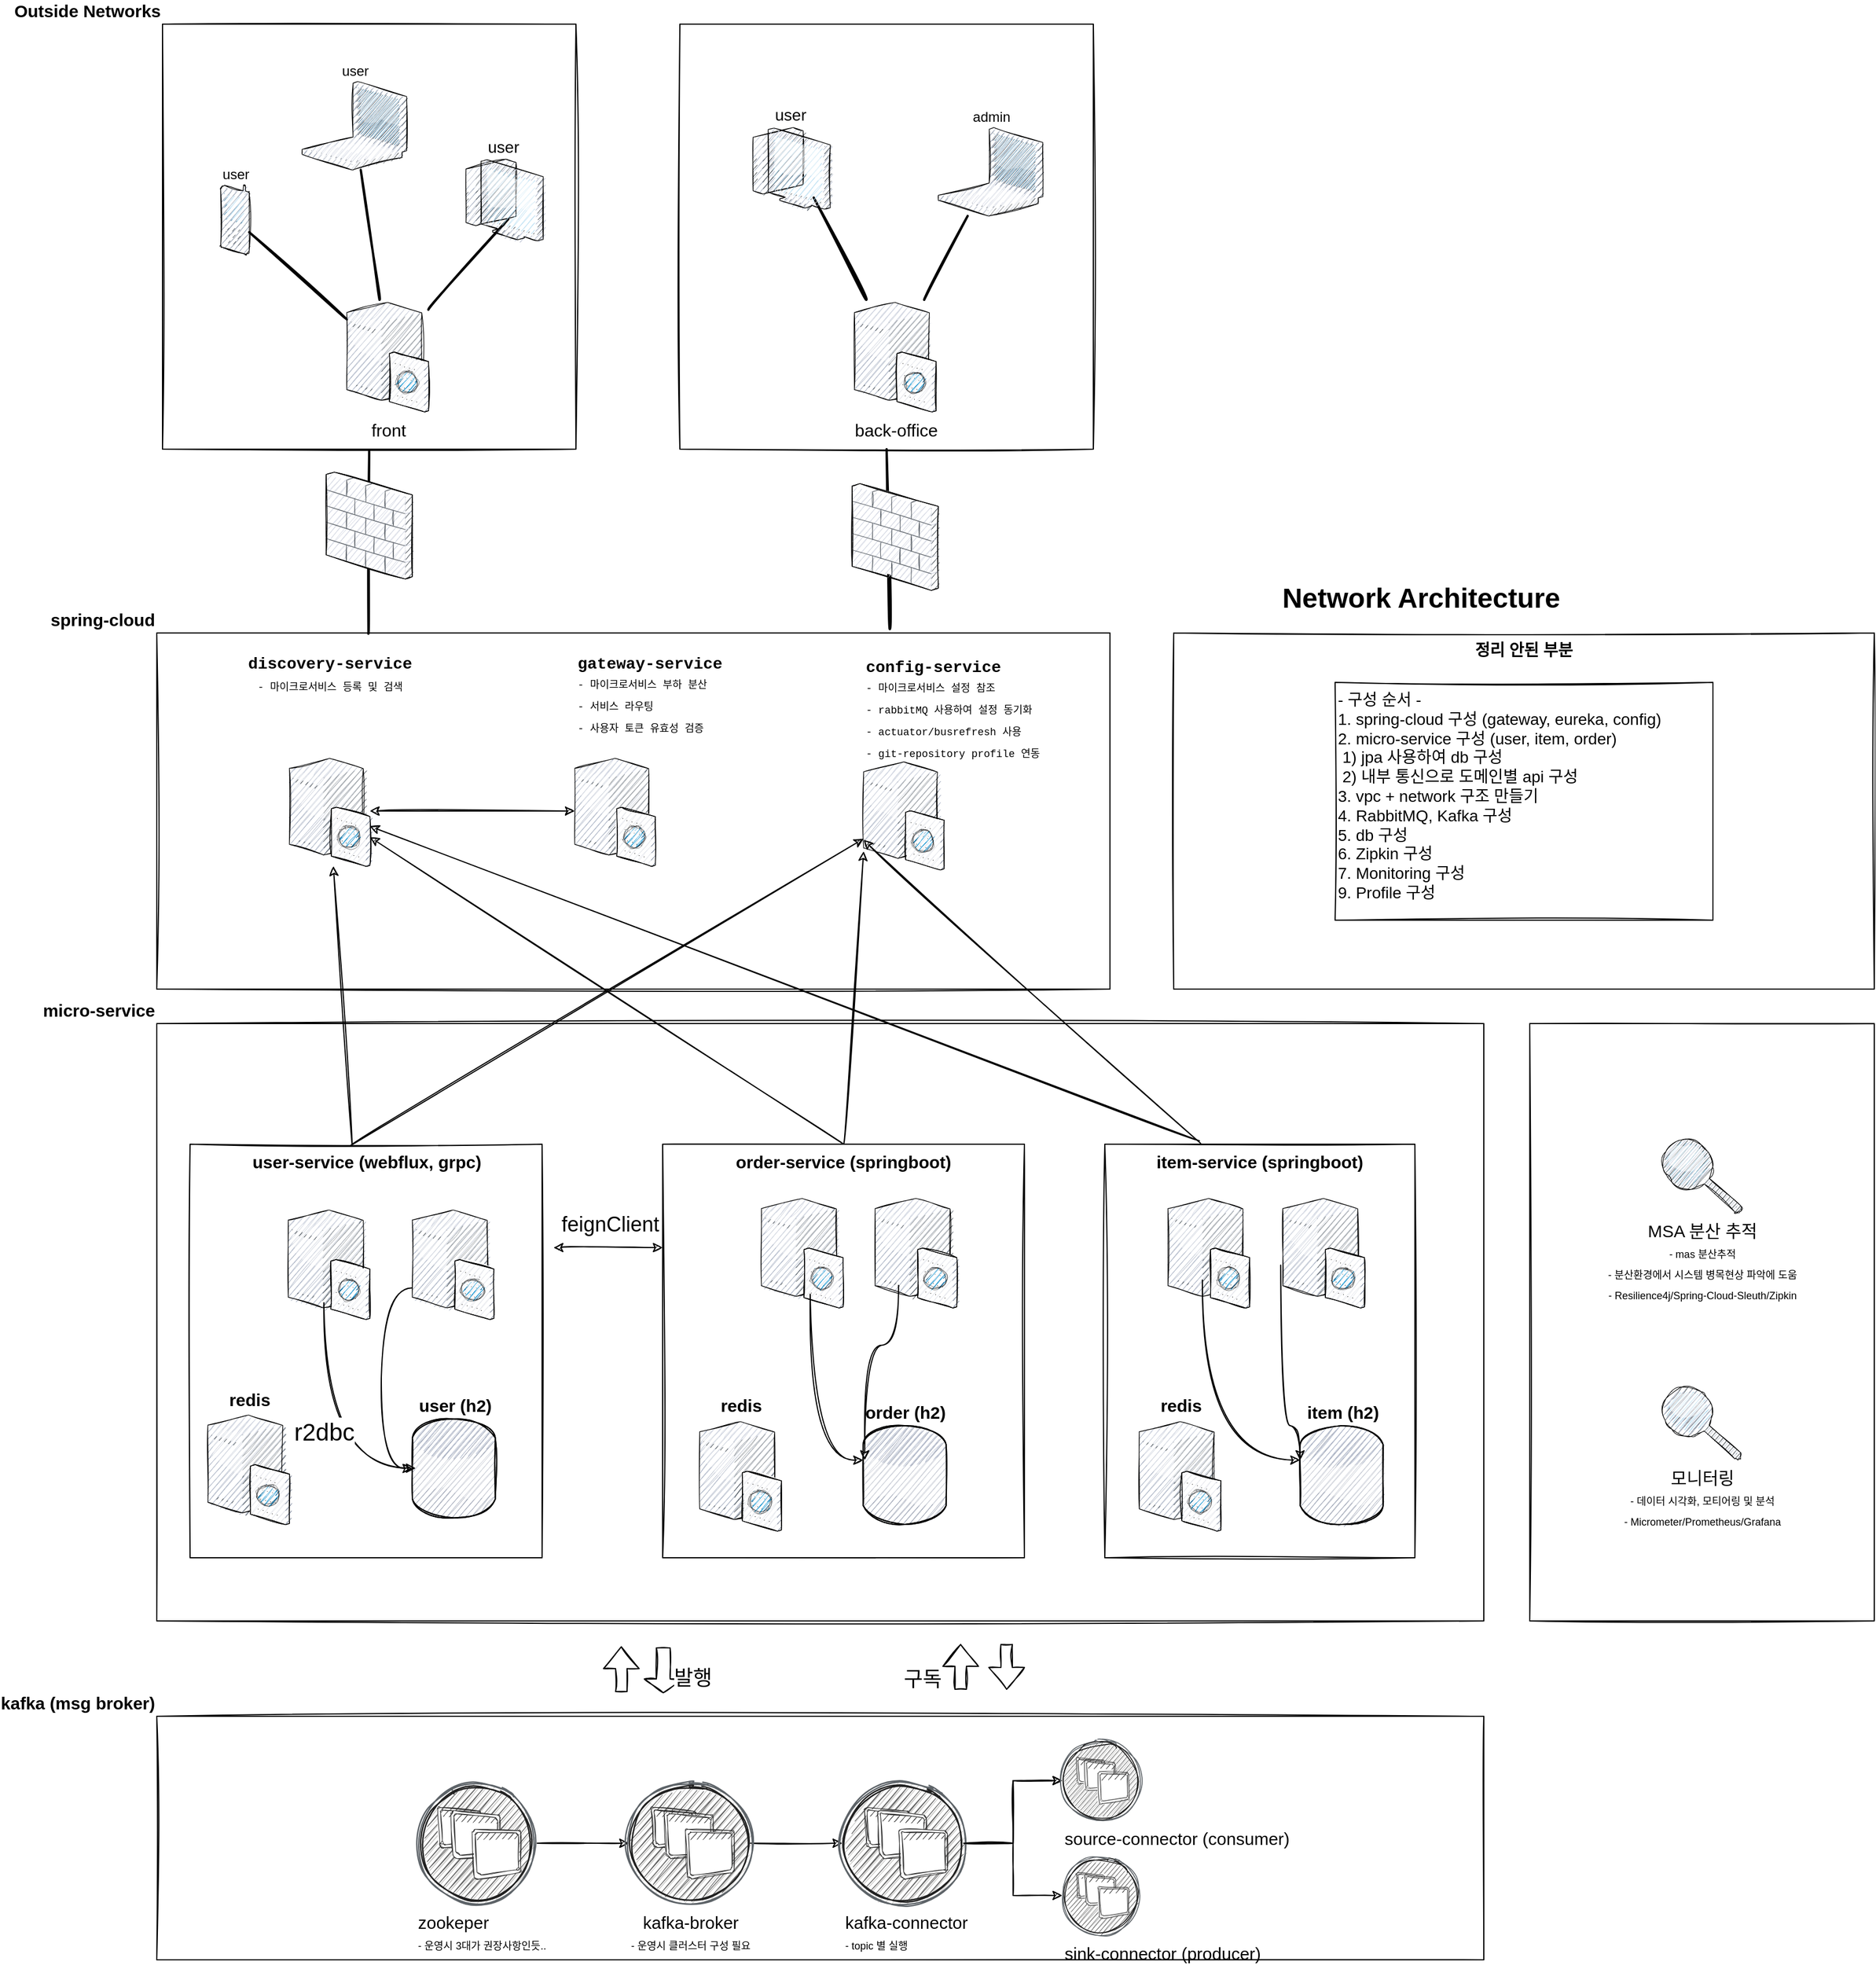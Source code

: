 <mxfile version="16.0.3" type="github">
  <diagram name="Page-1" id="e3a06f82-3646-2815-327d-82caf3d4e204">
    <mxGraphModel dx="2528" dy="2642" grid="1" gridSize="10" guides="1" tooltips="1" connect="1" arrows="1" fold="1" page="1" pageScale="1.5" pageWidth="1169" pageHeight="826" math="0" shadow="0">
      <root>
        <mxCell id="0" style=";html=1;" />
        <mxCell id="1" style=";html=1;" parent="0" />
        <mxCell id="sHXKAPFRfoizOENOdaJy-1" value="micro-service" style="whiteSpace=wrap;html=1;fontSize=15;verticalAlign=bottom;fontStyle=1;labelPosition=left;verticalLabelPosition=top;align=right;sketch=1;rounded=0;" parent="1" vertex="1">
          <mxGeometry x="704.5" y="350" width="1155.5" height="520" as="geometry" />
        </mxCell>
        <mxCell id="gK7_ligtNOV1ksg5tmPk-7" value="&lt;b style=&quot;font-size: 15px&quot;&gt;user-service (webflux, grpc)&lt;/b&gt;" style="whiteSpace=wrap;html=1;fontSize=14;verticalAlign=top;sketch=1;rounded=0;" parent="1" vertex="1">
          <mxGeometry x="733.5" y="455" width="306.5" height="360" as="geometry" />
        </mxCell>
        <mxCell id="gK7_ligtNOV1ksg5tmPk-9" value="&lt;b style=&quot;font-size: 15px&quot;&gt;order-service (springboot)&lt;/b&gt;" style="whiteSpace=wrap;html=1;fontSize=14;verticalAlign=top;sketch=1;rounded=0;" parent="1" vertex="1">
          <mxGeometry x="1145" y="455" width="315" height="360" as="geometry" />
        </mxCell>
        <mxCell id="gK7_ligtNOV1ksg5tmPk-11" value="&lt;b style=&quot;font-size: 15px&quot;&gt;item-service (springboot)&lt;/b&gt;&lt;b style=&quot;font-size: 15px&quot;&gt;&lt;br&gt;&lt;/b&gt;" style="whiteSpace=wrap;html=1;fontSize=14;verticalAlign=top;sketch=1;rounded=0;" parent="1" vertex="1">
          <mxGeometry x="1530" y="455" width="270" height="360" as="geometry" />
        </mxCell>
        <mxCell id="gK7_ligtNOV1ksg5tmPk-1" value="&lt;font style=&quot;font-size: 15px;&quot;&gt;spring-cloud&lt;/font&gt;" style="whiteSpace=wrap;html=1;fontSize=15;verticalAlign=bottom;fontStyle=1;labelPosition=left;verticalLabelPosition=top;align=right;sketch=1;rounded=0;" parent="1" vertex="1">
          <mxGeometry x="704.5" y="10" width="830" height="310" as="geometry" />
        </mxCell>
        <mxCell id="6a7d8f32e03d9370-52" style="edgeStyle=none;html=1;startSize=10;endSize=10;jettySize=auto;orthogonalLoop=1;fontSize=14;endArrow=none;endFill=0;strokeWidth=2;sketch=1;curved=1;entryX=0.5;entryY=1;entryDx=0;entryDy=0;exitX=0.222;exitY=0.002;exitDx=0;exitDy=0;exitPerimeter=0;rounded=0;" parent="1" source="gK7_ligtNOV1ksg5tmPk-1" target="ctaD90ZbitiZ5sScprYx-19" edge="1">
          <mxGeometry relative="1" as="geometry">
            <mxPoint x="1090" y="10" as="sourcePoint" />
            <mxPoint x="492" y="257.118" as="targetPoint" />
          </mxGeometry>
        </mxCell>
        <mxCell id="6a7d8f32e03d9370-62" value="Network Architecture" style="text;strokeColor=none;fillColor=none;html=1;fontSize=24;fontStyle=1;verticalAlign=middle;align=center;sketch=1;rounded=0;" parent="1" vertex="1">
          <mxGeometry x="1642.25" y="-40" width="325.5" height="40" as="geometry" />
        </mxCell>
        <mxCell id="sHXKAPFRfoizOENOdaJy-9" value="" style="verticalLabelPosition=top;aspect=fixed;html=1;verticalAlign=bottom;strokeColor=none;shape=mxgraph.citrix.cache_server;fontSize=15;labelPosition=center;align=center;sketch=1;rounded=0;" parent="1" vertex="1">
          <mxGeometry x="819" y="510" width="71" height="97.5" as="geometry" />
        </mxCell>
        <mxCell id="sHXKAPFRfoizOENOdaJy-12" value="&lt;b&gt;정리 안된 부분&lt;/b&gt;" style="whiteSpace=wrap;html=1;fontSize=14;verticalAlign=top;sketch=1;rounded=0;" parent="1" vertex="1">
          <mxGeometry x="1590" y="10" width="610" height="310" as="geometry" />
        </mxCell>
        <mxCell id="sHXKAPFRfoizOENOdaJy-11" value="&lt;b&gt;user (h2)&lt;/b&gt;" style="verticalLabelPosition=top;aspect=fixed;html=1;verticalAlign=bottom;strokeColor=none;align=center;outlineConnect=0;shape=mxgraph.citrix.database;labelPosition=center;fontSize=15;sketch=1;rounded=0;" parent="1" vertex="1">
          <mxGeometry x="927.0" y="694.25" width="73.1" height="86" as="geometry" />
        </mxCell>
        <mxCell id="sHXKAPFRfoizOENOdaJy-16" value="" style="verticalLabelPosition=bottom;aspect=fixed;html=1;verticalAlign=top;strokeColor=none;align=center;outlineConnect=0;shape=mxgraph.citrix.firewall;sketch=1;rounded=0;" parent="1" vertex="1">
          <mxGeometry x="852" y="-130" width="75" height="93" as="geometry" />
        </mxCell>
        <mxCell id="sHXKAPFRfoizOENOdaJy-21" value="r2dbc" style="edgeStyle=elbowEdgeStyle;elbow=vertical;endArrow=classic;html=1;fontSize=21;sketch=1;curved=1;exitX=0.437;exitY=0.851;exitDx=0;exitDy=0;exitPerimeter=0;rounded=0;" parent="1" source="sHXKAPFRfoizOENOdaJy-9" edge="1">
          <mxGeometry width="50" height="50" relative="1" as="geometry">
            <mxPoint x="813.5" y="580" as="sourcePoint" />
            <mxPoint x="930" y="737" as="targetPoint" />
            <Array as="points">
              <mxPoint x="910" y="737" />
              <mxPoint x="841" y="680" />
              <mxPoint x="803.5" y="743" />
            </Array>
          </mxGeometry>
        </mxCell>
        <mxCell id="t2RJurVs9qFkmTVlhtLP-10" value="&lt;span style=&quot;font-size: 15px;&quot;&gt;kafka (msg broker)&lt;/span&gt;" style="whiteSpace=wrap;html=1;fontSize=15;verticalAlign=bottom;sketch=1;rounded=0;labelPosition=left;verticalLabelPosition=top;align=right;fontStyle=1;" parent="1" vertex="1">
          <mxGeometry x="704.5" y="953" width="1155.5" height="212" as="geometry" />
        </mxCell>
        <mxCell id="t2RJurVs9qFkmTVlhtLP-12" value="&lt;b&gt;item (h2)&lt;/b&gt;" style="verticalLabelPosition=top;aspect=fixed;html=1;verticalAlign=bottom;strokeColor=none;align=center;outlineConnect=0;shape=mxgraph.citrix.database;labelPosition=center;fontSize=15;sketch=1;rounded=0;" parent="1" vertex="1">
          <mxGeometry x="1700" y="700" width="73.1" height="86" as="geometry" />
        </mxCell>
        <mxCell id="t2RJurVs9qFkmTVlhtLP-13" value="&lt;b&gt;order (h2)&lt;/b&gt;" style="verticalLabelPosition=top;aspect=fixed;html=1;verticalAlign=bottom;strokeColor=none;align=center;outlineConnect=0;shape=mxgraph.citrix.database;labelPosition=center;fontSize=15;sketch=1;rounded=0;" parent="1" vertex="1">
          <mxGeometry x="1319.5" y="700" width="73.1" height="86" as="geometry" />
        </mxCell>
        <mxCell id="t2RJurVs9qFkmTVlhtLP-19" value="" style="verticalLabelPosition=top;aspect=fixed;html=1;verticalAlign=bottom;strokeColor=none;shape=mxgraph.citrix.cache_server;fontSize=15;labelPosition=center;align=center;sketch=1;rounded=0;" parent="1" vertex="1">
          <mxGeometry x="1585" y="500" width="71" height="97.5" as="geometry" />
        </mxCell>
        <mxCell id="t2RJurVs9qFkmTVlhtLP-21" value="" style="verticalLabelPosition=top;aspect=fixed;html=1;verticalAlign=bottom;strokeColor=none;shape=mxgraph.citrix.cache_server;fontSize=15;labelPosition=center;align=center;sketch=1;rounded=0;" parent="1" vertex="1">
          <mxGeometry x="1231" y="500.0" width="71" height="97.5" as="geometry" />
        </mxCell>
        <mxCell id="mKvjWOhgH37GjCSqKpSE-6" value="" style="edgeStyle=orthogonalEdgeStyle;curved=0;rounded=0;sketch=1;orthogonalLoop=1;jettySize=auto;html=1;" parent="1" source="t2RJurVs9qFkmTVlhtLP-27" target="mKvjWOhgH37GjCSqKpSE-5" edge="1">
          <mxGeometry relative="1" as="geometry" />
        </mxCell>
        <mxCell id="t2RJurVs9qFkmTVlhtLP-27" value="zookeper&lt;br&gt;&lt;font style=&quot;font-size: 9px&quot;&gt;- 운영시 3대가 권장사항인듯..&lt;/font&gt;" style="verticalLabelPosition=bottom;aspect=fixed;html=1;verticalAlign=top;strokeColor=none;align=left;outlineConnect=0;shape=mxgraph.citrix.role_applications;fontSize=15;sketch=1;rounded=0;" parent="1" vertex="1">
          <mxGeometry x="930.0" y="1009.63" width="105.75" height="107.75" as="geometry" />
        </mxCell>
        <mxCell id="t2RJurVs9qFkmTVlhtLP-28" value="" style="endArrow=classic;startArrow=classic;html=1;fontSize=15;sketch=1;curved=1;rounded=0;" parent="1" source="gK7_ligtNOV1ksg5tmPk-6" target="uHvqQDqFZ2dxm4IaX2Xo-6" edge="1">
          <mxGeometry width="50" height="50" relative="1" as="geometry">
            <mxPoint x="2230" y="87.41" as="sourcePoint" />
            <mxPoint x="1064" y="150.266" as="targetPoint" />
          </mxGeometry>
        </mxCell>
        <mxCell id="t2RJurVs9qFkmTVlhtLP-37" value="" style="edgeStyle=elbowEdgeStyle;elbow=vertical;endArrow=classic;html=1;exitX=0.598;exitY=0.878;exitDx=0;exitDy=0;exitPerimeter=0;sketch=1;curved=1;rounded=0;" parent="1" source="t2RJurVs9qFkmTVlhtLP-21" target="t2RJurVs9qFkmTVlhtLP-13" edge="1">
          <mxGeometry width="50" height="50" relative="1" as="geometry">
            <mxPoint x="2027.761" y="-107.62" as="sourcePoint" />
            <mxPoint x="2997.95" y="-108.333" as="targetPoint" />
            <Array as="points">
              <mxPoint x="1290.5" y="730" />
              <mxPoint x="1344.5" y="630" />
              <mxPoint x="1374.5" y="590" />
              <mxPoint x="1394.5" y="690" />
              <mxPoint x="2674.5" y="76" />
            </Array>
          </mxGeometry>
        </mxCell>
        <mxCell id="ctaD90ZbitiZ5sScprYx-11" value="" style="whiteSpace=wrap;html=1;fontSize=14;verticalAlign=bottom;sketch=1;rounded=0;labelPosition=left;verticalLabelPosition=top;align=right;" parent="1" vertex="1">
          <mxGeometry x="1160" y="-520" width="360" height="370" as="geometry" />
        </mxCell>
        <mxCell id="ctaD90ZbitiZ5sScprYx-12" style="edgeStyle=none;html=1;startSize=10;endSize=10;jettySize=auto;orthogonalLoop=1;fontSize=14;endArrow=none;endFill=0;strokeWidth=2;sketch=1;curved=1;rounded=0;" parent="1" source="ctaD90ZbitiZ5sScprYx-18" target="ctaD90ZbitiZ5sScprYx-31" edge="1">
          <mxGeometry relative="1" as="geometry">
            <mxPoint x="1401.961" y="-286.0" as="sourcePoint" />
            <mxPoint x="1289.0" y="-372.011" as="targetPoint" />
          </mxGeometry>
        </mxCell>
        <mxCell id="ctaD90ZbitiZ5sScprYx-14" style="edgeStyle=none;html=1;startSize=10;endSize=10;jettySize=auto;orthogonalLoop=1;fontSize=14;endArrow=none;endFill=0;strokeWidth=2;entryX=0.796;entryY=0.859;entryDx=0;entryDy=0;entryPerimeter=0;sketch=1;curved=1;rounded=0;" parent="1" source="ctaD90ZbitiZ5sScprYx-18" target="gK7_ligtNOV1ksg5tmPk-4" edge="1">
          <mxGeometry relative="1" as="geometry">
            <mxPoint x="1390" y="-256.68" as="sourcePoint" />
            <mxPoint x="1275" y="-427.067" as="targetPoint" />
          </mxGeometry>
        </mxCell>
        <mxCell id="ctaD90ZbitiZ5sScprYx-18" value="back-office" style="verticalLabelPosition=bottom;aspect=fixed;html=1;verticalAlign=top;strokeColor=none;align=center;outlineConnect=0;shape=mxgraph.citrix.cache_server;labelPosition=center;fontSize=15;sketch=1;rounded=0;" parent="1" vertex="1">
          <mxGeometry x="1312" y="-280.0" width="71" height="97.5" as="geometry" />
        </mxCell>
        <mxCell id="ctaD90ZbitiZ5sScprYx-19" value="Outside Networks" style="whiteSpace=wrap;html=1;fontSize=15;verticalAlign=bottom;sketch=1;rounded=0;labelPosition=left;verticalLabelPosition=top;align=right;fontStyle=1;" parent="1" vertex="1">
          <mxGeometry x="709.5" y="-520" width="360" height="370" as="geometry" />
        </mxCell>
        <mxCell id="ctaD90ZbitiZ5sScprYx-20" style="edgeStyle=none;html=1;startSize=10;endSize=10;jettySize=auto;orthogonalLoop=1;fontSize=14;endArrow=none;endFill=0;strokeWidth=2;sketch=1;curved=1;rounded=0;" parent="1" source="ctaD90ZbitiZ5sScprYx-26" target="ctaD90ZbitiZ5sScprYx-29" edge="1">
          <mxGeometry relative="1" as="geometry">
            <mxPoint x="945.5" y="-309.0" as="sourcePoint" />
            <mxPoint x="824.5" y="-384.36" as="targetPoint" />
          </mxGeometry>
        </mxCell>
        <mxCell id="ctaD90ZbitiZ5sScprYx-21" style="edgeStyle=none;html=1;startSize=10;endSize=10;jettySize=auto;orthogonalLoop=1;fontSize=14;endArrow=none;endFill=0;strokeWidth=2;entryX=0.571;entryY=0.736;entryDx=0;entryDy=0;entryPerimeter=0;sketch=1;curved=1;rounded=0;" parent="1" source="ctaD90ZbitiZ5sScprYx-26" target="ctaD90ZbitiZ5sScprYx-24" edge="1">
          <mxGeometry relative="1" as="geometry">
            <mxPoint x="965.287" y="-315.5" as="sourcePoint" />
          </mxGeometry>
        </mxCell>
        <mxCell id="ctaD90ZbitiZ5sScprYx-22" style="edgeStyle=none;html=1;startSize=10;endSize=10;jettySize=auto;orthogonalLoop=1;fontSize=14;endArrow=none;endFill=0;strokeWidth=2;sketch=1;curved=1;rounded=0;" parent="1" source="ctaD90ZbitiZ5sScprYx-26" target="ctaD90ZbitiZ5sScprYx-28" edge="1">
          <mxGeometry relative="1" as="geometry">
            <mxPoint x="925.5" y="-286.18" as="sourcePoint" />
            <mxPoint x="824.5" y="-267.364" as="targetPoint" />
          </mxGeometry>
        </mxCell>
        <mxCell id="ctaD90ZbitiZ5sScprYx-24" value="user" style="verticalLabelPosition=top;aspect=fixed;html=1;verticalAlign=bottom;strokeColor=none;shape=mxgraph.citrix.thin_client;fontSize=14;labelPosition=center;align=center;sketch=1;rounded=0;" parent="1" vertex="1">
          <mxGeometry x="970" y="-402.41" width="71" height="71" as="geometry" />
        </mxCell>
        <mxCell id="ctaD90ZbitiZ5sScprYx-26" value="front" style="verticalLabelPosition=bottom;aspect=fixed;html=1;verticalAlign=top;strokeColor=none;align=center;outlineConnect=0;shape=mxgraph.citrix.cache_server;labelPosition=center;fontSize=15;sketch=1;rounded=0;" parent="1" vertex="1">
          <mxGeometry x="870" y="-280.0" width="71" height="97.5" as="geometry" />
        </mxCell>
        <mxCell id="ctaD90ZbitiZ5sScprYx-28" value="user" style="verticalLabelPosition=top;aspect=fixed;html=1;verticalAlign=bottom;strokeColor=none;align=center;outlineConnect=0;shape=mxgraph.citrix.cell_phone;labelPosition=center;sketch=1;rounded=0;" parent="1" vertex="1">
          <mxGeometry x="760" y="-380" width="25" height="60" as="geometry" />
        </mxCell>
        <mxCell id="ctaD90ZbitiZ5sScprYx-29" value="user" style="verticalLabelPosition=top;aspect=fixed;html=1;verticalAlign=bottom;strokeColor=none;align=center;outlineConnect=0;shape=mxgraph.citrix.laptop_1;labelPosition=center;sketch=1;rounded=0;" parent="1" vertex="1">
          <mxGeometry x="831.1" y="-470.0" width="91" height="77" as="geometry" />
        </mxCell>
        <mxCell id="ctaD90ZbitiZ5sScprYx-30" style="edgeStyle=none;html=1;startSize=10;endSize=10;jettySize=auto;orthogonalLoop=1;fontSize=14;endArrow=none;endFill=0;strokeWidth=2;exitX=0.769;exitY=-0.011;exitDx=0;exitDy=0;exitPerimeter=0;sketch=1;curved=1;entryX=0.5;entryY=1;entryDx=0;entryDy=0;rounded=0;" parent="1" source="gK7_ligtNOV1ksg5tmPk-1" target="ctaD90ZbitiZ5sScprYx-11" edge="1">
          <mxGeometry relative="1" as="geometry">
            <mxPoint x="1081.702" y="-73" as="sourcePoint" />
            <mxPoint x="1221" y="-760.057" as="targetPoint" />
          </mxGeometry>
        </mxCell>
        <mxCell id="ctaD90ZbitiZ5sScprYx-31" value="admin" style="verticalLabelPosition=top;aspect=fixed;html=1;verticalAlign=bottom;strokeColor=none;align=center;outlineConnect=0;shape=mxgraph.citrix.laptop_1;labelPosition=center;sketch=1;rounded=0;" parent="1" vertex="1">
          <mxGeometry x="1385" y="-430.0" width="91" height="77" as="geometry" />
        </mxCell>
        <mxCell id="nXejHex8dQO22QH_vP11-8" value="&lt;div&gt;&lt;span&gt;- 구성 순서 -&lt;/span&gt;&lt;/div&gt;&lt;div&gt;&lt;span&gt;1. spring-cloud 구성 (gateway, eureka, config)&lt;/span&gt;&lt;/div&gt;&lt;div&gt;&lt;span&gt;2. micro-service 구성 (user, item, order)&lt;/span&gt;&lt;/div&gt;&lt;div&gt;&lt;span style=&quot;white-space: pre&quot;&gt; &lt;/span&gt;1) jpa 사용하여 db 구성&lt;br&gt;&lt;/div&gt;&lt;div&gt;&lt;span&gt;&lt;/span&gt;&lt;/div&gt;&lt;span style=&quot;white-space: pre&quot;&gt; &lt;/span&gt;2) 내부 통신으로 도메인별 api 구성&lt;br&gt;&lt;span&gt;3. vpc + network 구조 만들기&lt;/span&gt;&lt;br&gt;&lt;div&gt;&lt;span&gt;4. RabbitMQ, Kafka 구성&amp;nbsp;&lt;/span&gt;&lt;br&gt;&lt;/div&gt;&lt;div&gt;&lt;span&gt;5. db 구성&amp;nbsp;&lt;/span&gt;&lt;/div&gt;&lt;div&gt;&lt;span&gt;6. Zipkin 구성&lt;/span&gt;&lt;/div&gt;&lt;div&gt;&lt;span&gt;7. Monitoring 구성&lt;/span&gt;&lt;/div&gt;&lt;div&gt;9. Profile 구성&lt;/div&gt;" style="whiteSpace=wrap;html=1;fontSize=14;verticalAlign=top;align=left;sketch=1;rounded=0;" parent="1" vertex="1">
          <mxGeometry x="1730.5" y="53" width="329" height="207" as="geometry" />
        </mxCell>
        <mxCell id="gK7_ligtNOV1ksg5tmPk-4" value="user" style="verticalLabelPosition=top;aspect=fixed;html=1;verticalAlign=bottom;strokeColor=none;shape=mxgraph.citrix.thin_client;fontSize=14;labelPosition=center;align=center;sketch=1;rounded=0;" parent="1" vertex="1">
          <mxGeometry x="1220" y="-430" width="71" height="71" as="geometry" />
        </mxCell>
        <mxCell id="gK7_ligtNOV1ksg5tmPk-6" value="&lt;div style=&quot;font-family: &amp;#34;consolas&amp;#34; , &amp;#34;courier new&amp;#34; , monospace ; font-size: 14px ; line-height: 19px&quot;&gt;discovery-service&lt;/div&gt;&lt;div style=&quot;font-family: &amp;#34;consolas&amp;#34; , &amp;#34;courier new&amp;#34; , monospace ; line-height: 19px&quot;&gt;&lt;span style=&quot;font-weight: normal&quot;&gt;&lt;font style=&quot;font-size: 9px&quot;&gt;- 마이크로서비스 등록 및 검색&lt;/font&gt;&lt;/span&gt;&lt;/div&gt;" style="verticalLabelPosition=top;aspect=fixed;html=1;verticalAlign=top;strokeColor=none;align=center;outlineConnect=0;shape=mxgraph.citrix.cache_server;labelPosition=center;fontSize=15;fontStyle=1;sketch=1;rounded=0;" parent="1" vertex="1">
          <mxGeometry x="820" y="116.93" width="70" height="96.13" as="geometry" />
        </mxCell>
        <mxCell id="gK7_ligtNOV1ksg5tmPk-15" value="구독" style="shape=flexArrow;endArrow=classic;html=1;fontSize=18;sketch=1;curved=1;rounded=0;" parent="1" edge="1">
          <mxGeometry x="-0.5" y="34" width="50" height="50" relative="1" as="geometry">
            <mxPoint x="1404.5" y="930" as="sourcePoint" />
            <mxPoint x="1404.5" y="890" as="targetPoint" />
            <mxPoint y="1" as="offset" />
          </mxGeometry>
        </mxCell>
        <mxCell id="gK7_ligtNOV1ksg5tmPk-16" value="" style="shape=flexArrow;endArrow=classic;html=1;fontSize=18;sketch=1;curved=1;rounded=0;" parent="1" edge="1">
          <mxGeometry width="50" height="50" relative="1" as="geometry">
            <mxPoint x="1444.5" y="890" as="sourcePoint" />
            <mxPoint x="1444.5" y="930" as="targetPoint" />
          </mxGeometry>
        </mxCell>
        <mxCell id="gK7_ligtNOV1ksg5tmPk-17" value="" style="shape=flexArrow;endArrow=classic;html=1;fontSize=18;sketch=1;curved=1;rounded=0;" parent="1" edge="1">
          <mxGeometry width="50" height="50" relative="1" as="geometry">
            <mxPoint x="1109" y="932" as="sourcePoint" />
            <mxPoint x="1109" y="892" as="targetPoint" />
          </mxGeometry>
        </mxCell>
        <mxCell id="gK7_ligtNOV1ksg5tmPk-18" value="발행" style="shape=flexArrow;endArrow=classic;html=1;fontSize=18;width=12;endSize=3.66;sketch=1;curved=1;rounded=0;" parent="1" edge="1">
          <mxGeometry x="0.35" y="25" width="50" height="50" relative="1" as="geometry">
            <mxPoint x="1145.5" y="893" as="sourcePoint" />
            <mxPoint x="1145.5" y="933" as="targetPoint" />
            <mxPoint as="offset" />
          </mxGeometry>
        </mxCell>
        <mxCell id="gK7_ligtNOV1ksg5tmPk-21" value="" style="endArrow=classic;html=1;fontSize=18;sketch=1;curved=1;exitX=0.305;exitY=-0.008;exitDx=0;exitDy=0;exitPerimeter=0;rounded=0;" parent="1" source="gK7_ligtNOV1ksg5tmPk-11" target="gK7_ligtNOV1ksg5tmPk-6" edge="1">
          <mxGeometry width="50" height="50" relative="1" as="geometry">
            <mxPoint x="1390" y="760" as="sourcePoint" />
            <mxPoint x="1640" y="820" as="targetPoint" />
          </mxGeometry>
        </mxCell>
        <mxCell id="gK7_ligtNOV1ksg5tmPk-22" value="" style="endArrow=classic;html=1;fontSize=18;sketch=1;curved=1;exitX=0.5;exitY=0;exitDx=0;exitDy=0;rounded=0;" parent="1" source="gK7_ligtNOV1ksg5tmPk-9" target="gK7_ligtNOV1ksg5tmPk-6" edge="1">
          <mxGeometry width="50" height="50" relative="1" as="geometry">
            <mxPoint x="1400" y="770" as="sourcePoint" />
            <mxPoint x="890" y="487.455" as="targetPoint" />
          </mxGeometry>
        </mxCell>
        <mxCell id="gK7_ligtNOV1ksg5tmPk-23" value="" style="endArrow=classic;html=1;fontSize=18;sketch=1;curved=1;rounded=0;" parent="1" source="gK7_ligtNOV1ksg5tmPk-7" target="gK7_ligtNOV1ksg5tmPk-6" edge="1">
          <mxGeometry width="50" height="50" relative="1" as="geometry">
            <mxPoint x="1033.867" y="770" as="sourcePoint" />
            <mxPoint x="883.474" y="516.13" as="targetPoint" />
          </mxGeometry>
        </mxCell>
        <mxCell id="gK7_ligtNOV1ksg5tmPk-24" value="&lt;div style=&quot;font-family: &amp;#34;consolas&amp;#34; , &amp;#34;courier new&amp;#34; , monospace ; line-height: 19px ; font-size: 14px&quot;&gt;config-service&lt;/div&gt;&lt;div style=&quot;font-family: &amp;#34;consolas&amp;#34; , &amp;#34;courier new&amp;#34; , monospace ; line-height: 19px ; font-size: 9px&quot;&gt;&lt;span style=&quot;font-weight: normal ; font-size: 9px&quot;&gt;&lt;font style=&quot;font-size: 9px&quot;&gt;- 마이크로서비스 설정 참조&lt;/font&gt;&lt;/span&gt;&lt;/div&gt;&lt;div style=&quot;font-family: &amp;#34;consolas&amp;#34; , &amp;#34;courier new&amp;#34; , monospace ; line-height: 19px ; font-size: 9px&quot;&gt;&lt;span style=&quot;font-weight: normal ; font-size: 9px&quot;&gt;&lt;font style=&quot;font-size: 9px&quot;&gt;- rabbitMQ 사용하여 설정 동기화&lt;/font&gt;&lt;/span&gt;&lt;/div&gt;&lt;div style=&quot;font-family: &amp;#34;consolas&amp;#34; , &amp;#34;courier new&amp;#34; , monospace ; line-height: 19px ; font-size: 9px&quot;&gt;&lt;span style=&quot;font-weight: normal ; font-size: 9px&quot;&gt;&lt;font style=&quot;font-size: 9px&quot;&gt;- actuator/busrefresh 사용&lt;/font&gt;&lt;/span&gt;&lt;/div&gt;&lt;div style=&quot;font-family: &amp;#34;consolas&amp;#34; , &amp;#34;courier new&amp;#34; , monospace ; line-height: 19px ; font-size: 9px&quot;&gt;&lt;span style=&quot;font-weight: normal ; font-size: 9px&quot;&gt;&lt;font style=&quot;font-size: 9px&quot;&gt;- git-repository profile 연동&lt;/font&gt;&lt;/span&gt;&lt;/div&gt;" style="verticalLabelPosition=top;aspect=fixed;html=1;verticalAlign=top;strokeColor=none;align=left;outlineConnect=0;shape=mxgraph.citrix.cache_server;labelPosition=center;fontSize=15;fontStyle=1;sketch=1;rounded=0;horizontal=1;" parent="1" vertex="1">
          <mxGeometry x="1320" y="120" width="70" height="96.13" as="geometry" />
        </mxCell>
        <mxCell id="gK7_ligtNOV1ksg5tmPk-27" value="" style="endArrow=classic;html=1;fontSize=18;exitX=0.309;exitY=-0.002;exitDx=0;exitDy=0;exitPerimeter=0;sketch=1;curved=1;rounded=0;" parent="1" source="gK7_ligtNOV1ksg5tmPk-11" target="gK7_ligtNOV1ksg5tmPk-24" edge="1">
          <mxGeometry width="50" height="50" relative="1" as="geometry">
            <mxPoint x="1390" y="630" as="sourcePoint" />
            <mxPoint x="1320" y="210" as="targetPoint" />
            <Array as="points">
              <mxPoint x="1360" y="230" />
              <mxPoint x="1320" y="190" />
            </Array>
          </mxGeometry>
        </mxCell>
        <mxCell id="gK7_ligtNOV1ksg5tmPk-29" value="feignClient" style="endArrow=classic;startArrow=classic;html=1;fontSize=18;entryX=0;entryY=0.25;entryDx=0;entryDy=0;sketch=1;curved=1;rounded=0;" parent="1" target="gK7_ligtNOV1ksg5tmPk-9" edge="1">
          <mxGeometry x="0.029" y="20" width="50" height="50" relative="1" as="geometry">
            <mxPoint x="1050" y="545" as="sourcePoint" />
            <mxPoint x="1013.5" y="540" as="targetPoint" />
            <Array as="points" />
            <mxPoint as="offset" />
          </mxGeometry>
        </mxCell>
        <mxCell id="gK7_ligtNOV1ksg5tmPk-30" value="" style="edgeStyle=elbowEdgeStyle;elbow=vertical;endArrow=classic;html=1;exitX=0.422;exitY=0.751;exitDx=0;exitDy=0;exitPerimeter=0;sketch=1;curved=1;rounded=0;" parent="1" source="t2RJurVs9qFkmTVlhtLP-19" target="t2RJurVs9qFkmTVlhtLP-12" edge="1">
          <mxGeometry width="50" height="50" relative="1" as="geometry">
            <mxPoint x="1634.958" y="607.495" as="sourcePoint" />
            <mxPoint x="1688.5" y="721.89" as="targetPoint" />
            <Array as="points">
              <mxPoint x="1638.5" y="730" />
              <mxPoint x="1728.5" y="652" />
              <mxPoint x="1688.5" y="651.89" />
              <mxPoint x="1718.5" y="611.89" />
              <mxPoint x="1738.5" y="711.89" />
              <mxPoint x="3018.5" y="97.89" />
            </Array>
          </mxGeometry>
        </mxCell>
        <mxCell id="6tL2AJdm3cgb_tfLs04c-1" value="" style="endArrow=classic;html=1;fontSize=18;sketch=1;curved=1;rounded=0;exitX=0.457;exitY=0.003;exitDx=0;exitDy=0;exitPerimeter=0;" parent="1" target="gK7_ligtNOV1ksg5tmPk-24" edge="1" source="gK7_ligtNOV1ksg5tmPk-7">
          <mxGeometry width="50" height="50" relative="1" as="geometry">
            <mxPoint x="850" y="450" as="sourcePoint" />
            <mxPoint x="863.717" y="276.13" as="targetPoint" />
          </mxGeometry>
        </mxCell>
        <mxCell id="6tL2AJdm3cgb_tfLs04c-2" value="" style="endArrow=classic;html=1;fontSize=18;sketch=1;curved=1;entryX=0;entryY=0.832;entryDx=0;entryDy=0;entryPerimeter=0;rounded=0;exitX=0.5;exitY=0;exitDx=0;exitDy=0;" parent="1" target="gK7_ligtNOV1ksg5tmPk-24" edge="1" source="gK7_ligtNOV1ksg5tmPk-9">
          <mxGeometry width="50" height="50" relative="1" as="geometry">
            <mxPoint x="1260" y="460" as="sourcePoint" />
            <mxPoint x="1360" y="220" as="targetPoint" />
          </mxGeometry>
        </mxCell>
        <mxCell id="mKvjWOhgH37GjCSqKpSE-2" value="" style="verticalLabelPosition=top;aspect=fixed;html=1;verticalAlign=bottom;strokeColor=none;shape=mxgraph.citrix.cache_server;fontSize=15;labelPosition=center;align=center;sketch=1;rounded=0;" parent="1" vertex="1">
          <mxGeometry x="927" y="510" width="71" height="97.5" as="geometry" />
        </mxCell>
        <mxCell id="mKvjWOhgH37GjCSqKpSE-3" value="" style="verticalLabelPosition=top;aspect=fixed;html=1;verticalAlign=bottom;strokeColor=none;shape=mxgraph.citrix.cache_server;fontSize=15;labelPosition=center;align=center;sketch=1;rounded=0;" parent="1" vertex="1">
          <mxGeometry x="1330" y="500" width="71" height="97.5" as="geometry" />
        </mxCell>
        <mxCell id="mKvjWOhgH37GjCSqKpSE-4" value="" style="verticalLabelPosition=top;aspect=fixed;html=1;verticalAlign=bottom;strokeColor=none;shape=mxgraph.citrix.cache_server;fontSize=15;labelPosition=center;align=center;sketch=1;rounded=0;" parent="1" vertex="1">
          <mxGeometry x="1685" y="500" width="71" height="97.5" as="geometry" />
        </mxCell>
        <mxCell id="mKvjWOhgH37GjCSqKpSE-8" value="" style="edgeStyle=orthogonalEdgeStyle;curved=0;rounded=0;sketch=1;orthogonalLoop=1;jettySize=auto;html=1;" parent="1" source="mKvjWOhgH37GjCSqKpSE-5" target="mKvjWOhgH37GjCSqKpSE-7" edge="1">
          <mxGeometry relative="1" as="geometry" />
        </mxCell>
        <mxCell id="mKvjWOhgH37GjCSqKpSE-5" value="kafka-broker&lt;br&gt;&lt;font style=&quot;font-size: 9px&quot;&gt;- 운영시 클러스터 구성 필요&lt;/font&gt;" style="verticalLabelPosition=bottom;aspect=fixed;html=1;verticalAlign=top;strokeColor=none;align=center;outlineConnect=0;shape=mxgraph.citrix.role_applications;fontSize=15;sketch=1;rounded=0;" parent="1" vertex="1">
          <mxGeometry x="1115.75" y="1009.63" width="105.75" height="107.75" as="geometry" />
        </mxCell>
        <mxCell id="mKvjWOhgH37GjCSqKpSE-10" value="" style="edgeStyle=orthogonalEdgeStyle;curved=0;rounded=0;sketch=1;orthogonalLoop=1;jettySize=auto;html=1;" parent="1" source="mKvjWOhgH37GjCSqKpSE-7" target="mKvjWOhgH37GjCSqKpSE-9" edge="1">
          <mxGeometry relative="1" as="geometry" />
        </mxCell>
        <mxCell id="mKvjWOhgH37GjCSqKpSE-13" value="" style="edgeStyle=orthogonalEdgeStyle;curved=0;rounded=0;sketch=1;orthogonalLoop=1;jettySize=auto;html=1;" parent="1" source="mKvjWOhgH37GjCSqKpSE-7" target="mKvjWOhgH37GjCSqKpSE-9" edge="1">
          <mxGeometry relative="1" as="geometry" />
        </mxCell>
        <mxCell id="mKvjWOhgH37GjCSqKpSE-7" value="kafka-connector&lt;br&gt;&lt;font style=&quot;font-size: 9px&quot;&gt;- topic 별 실행&lt;/font&gt;&amp;nbsp;" style="verticalLabelPosition=bottom;aspect=fixed;html=1;verticalAlign=top;strokeColor=none;align=left;outlineConnect=0;shape=mxgraph.citrix.role_applications;fontSize=15;sketch=1;rounded=0;" parent="1" vertex="1">
          <mxGeometry x="1301.5" y="1009.63" width="105.75" height="107.75" as="geometry" />
        </mxCell>
        <mxCell id="mKvjWOhgH37GjCSqKpSE-9" value="source-connector (consumer)" style="verticalLabelPosition=bottom;aspect=fixed;html=1;verticalAlign=top;strokeColor=none;align=left;outlineConnect=0;shape=mxgraph.citrix.role_applications;fontSize=15;sketch=1;rounded=0;" parent="1" vertex="1">
          <mxGeometry x="1493" y="974.5" width="67" height="69" as="geometry" />
        </mxCell>
        <mxCell id="mKvjWOhgH37GjCSqKpSE-14" value="sink-connector (producer)" style="verticalLabelPosition=bottom;aspect=fixed;html=1;verticalAlign=top;strokeColor=none;align=left;outlineConnect=0;shape=mxgraph.citrix.role_applications;fontSize=15;sketch=1;rounded=0;" parent="1" vertex="1">
          <mxGeometry x="1493" y="1074.5" width="67" height="69" as="geometry" />
        </mxCell>
        <mxCell id="mKvjWOhgH37GjCSqKpSE-16" value="" style="edgeStyle=orthogonalEdgeStyle;curved=0;rounded=0;sketch=1;orthogonalLoop=1;jettySize=auto;html=1;" parent="1" source="mKvjWOhgH37GjCSqKpSE-7" target="mKvjWOhgH37GjCSqKpSE-14" edge="1">
          <mxGeometry relative="1" as="geometry">
            <mxPoint x="1417.25" y="1072.441" as="sourcePoint" />
            <mxPoint x="1503" y="1001.029" as="targetPoint" />
          </mxGeometry>
        </mxCell>
        <mxCell id="mKvjWOhgH37GjCSqKpSE-17" value="" style="whiteSpace=wrap;html=1;fontSize=14;verticalAlign=bottom;labelPosition=center;verticalLabelPosition=top;align=center;sketch=1;rounded=0;" parent="1" vertex="1">
          <mxGeometry x="1900" y="350.0" width="300" height="520" as="geometry" />
        </mxCell>
        <mxCell id="mKvjWOhgH37GjCSqKpSE-19" value="" style="edgeStyle=elbowEdgeStyle;elbow=vertical;endArrow=classic;html=1;exitX=0.287;exitY=0.799;exitDx=0;exitDy=0;exitPerimeter=0;sketch=1;curved=1;rounded=0;" parent="1" source="mKvjWOhgH37GjCSqKpSE-3" edge="1">
          <mxGeometry width="50" height="50" relative="1" as="geometry">
            <mxPoint x="1283.458" y="595.605" as="sourcePoint" />
            <mxPoint x="1321" y="730" as="targetPoint" />
            <Array as="points">
              <mxPoint x="1330" y="630" />
              <mxPoint x="1300.5" y="740" />
              <mxPoint x="1354.5" y="640" />
              <mxPoint x="1384.5" y="600" />
              <mxPoint x="1404.5" y="700" />
              <mxPoint x="2684.5" y="86" />
            </Array>
          </mxGeometry>
        </mxCell>
        <mxCell id="mKvjWOhgH37GjCSqKpSE-20" value="" style="edgeStyle=elbowEdgeStyle;elbow=vertical;endArrow=classic;html=1;fontSize=21;sketch=1;curved=1;exitX=-0.004;exitY=0.719;exitDx=0;exitDy=0;exitPerimeter=0;rounded=0;" parent="1" source="mKvjWOhgH37GjCSqKpSE-2" edge="1" target="sHXKAPFRfoizOENOdaJy-11">
          <mxGeometry width="50" height="50" relative="1" as="geometry">
            <mxPoint x="790.027" y="602.972" as="sourcePoint" />
            <mxPoint x="854" y="743" as="targetPoint" />
            <Array as="points">
              <mxPoint x="900" y="670" />
            </Array>
          </mxGeometry>
        </mxCell>
        <mxCell id="mKvjWOhgH37GjCSqKpSE-21" value="" style="edgeStyle=elbowEdgeStyle;elbow=vertical;endArrow=classic;html=1;exitX=-0.026;exitY=0.618;exitDx=0;exitDy=0;exitPerimeter=0;sketch=1;curved=1;rounded=0;" parent="1" source="mKvjWOhgH37GjCSqKpSE-4" edge="1">
          <mxGeometry width="50" height="50" relative="1" as="geometry">
            <mxPoint x="1615.002" y="570.003" as="sourcePoint" />
            <mxPoint x="1700" y="730" as="targetPoint" />
            <Array as="points">
              <mxPoint x="1683" y="700" />
              <mxPoint x="1680" y="680" />
              <mxPoint x="1680" y="660" />
              <mxPoint x="1655" y="640" />
              <mxPoint x="1638.54" y="726.78" />
              <mxPoint x="1728.54" y="648.78" />
              <mxPoint x="1688.54" y="648.67" />
              <mxPoint x="1718.54" y="608.67" />
              <mxPoint x="1738.54" y="708.67" />
              <mxPoint x="3018.54" y="94.67" />
            </Array>
          </mxGeometry>
        </mxCell>
        <mxCell id="mKvjWOhgH37GjCSqKpSE-22" value="MSA 분산 추적&lt;br&gt;&lt;font style=&quot;font-size: 9px&quot;&gt;- mas 분산추적&lt;br style=&quot;font-size: 9px&quot;&gt;- 분산환경에서 시스템 병목현상 파악에 도움&lt;br&gt;- Resilience4j/Spring-Cloud-Sleuth/Zipkin&lt;br&gt;&lt;/font&gt;" style="verticalLabelPosition=bottom;aspect=fixed;html=1;verticalAlign=top;strokeColor=none;align=center;outlineConnect=0;shape=mxgraph.citrix.inspection;fontSize=15;sketch=1;rounded=0;labelPosition=center;" parent="1" vertex="1">
          <mxGeometry x="2015" y="450.0" width="70" height="65" as="geometry" />
        </mxCell>
        <mxCell id="mKvjWOhgH37GjCSqKpSE-27" value="모니터링&lt;br&gt;&lt;font style=&quot;font-size: 9px&quot;&gt;- 데이터 시각화, 모티어링 및 분석&lt;br&gt;- Micrometer/Prometheus/Grafana&lt;br&gt;&lt;/font&gt;" style="verticalLabelPosition=bottom;aspect=fixed;html=1;verticalAlign=top;strokeColor=none;align=center;outlineConnect=0;shape=mxgraph.citrix.inspection;fontSize=15;sketch=1;rounded=0;labelPosition=center;" parent="1" vertex="1">
          <mxGeometry x="2015" y="665.0" width="70" height="65" as="geometry" />
        </mxCell>
        <mxCell id="uHvqQDqFZ2dxm4IaX2Xo-6" value="&lt;div style=&quot;font-family: &amp;#34;consolas&amp;#34; , &amp;#34;courier new&amp;#34; , monospace ; line-height: 19px ; font-size: 14px&quot;&gt;gateway-service&lt;/div&gt;&lt;div style=&quot;font-family: &amp;#34;consolas&amp;#34; , &amp;#34;courier new&amp;#34; , monospace ; line-height: 19px ; font-size: 9px&quot;&gt;&lt;span style=&quot;font-weight: normal ; font-size: 9px&quot;&gt;&lt;font style=&quot;font-size: 9px&quot;&gt;- 마이크로서비스 부하 분산&lt;/font&gt;&lt;/span&gt;&lt;/div&gt;&lt;div style=&quot;font-family: &amp;#34;consolas&amp;#34; , &amp;#34;courier new&amp;#34; , monospace ; line-height: 19px ; font-size: 9px&quot;&gt;&lt;span style=&quot;font-weight: normal ; font-size: 9px&quot;&gt;&lt;font style=&quot;font-size: 9px&quot;&gt;- 서비스 라우팅&lt;/font&gt;&lt;/span&gt;&lt;/div&gt;&lt;div style=&quot;font-family: &amp;#34;consolas&amp;#34; , &amp;#34;courier new&amp;#34; , monospace ; line-height: 19px ; font-size: 9px&quot;&gt;&lt;span style=&quot;font-weight: normal ; font-size: 9px&quot;&gt;&lt;font style=&quot;font-size: 9px&quot;&gt;- 사용자 토큰 유효성 검증&lt;/font&gt;&lt;/span&gt;&lt;/div&gt;" style="verticalLabelPosition=top;aspect=fixed;html=1;verticalAlign=top;strokeColor=none;align=left;outlineConnect=0;shape=mxgraph.citrix.cache_server;labelPosition=center;fontSize=15;fontStyle=1;sketch=1;rounded=0;horizontal=1;" parent="1" vertex="1">
          <mxGeometry x="1068.5" y="116.93" width="70" height="96.13" as="geometry" />
        </mxCell>
        <mxCell id="IEU2DXZ8Zeo98RRs5hn1-1" value="&lt;b&gt;redis&lt;/b&gt;" style="verticalLabelPosition=top;aspect=fixed;html=1;verticalAlign=bottom;strokeColor=none;align=center;outlineConnect=0;shape=mxgraph.citrix.cache_server;labelPosition=center;fontSize=15;sketch=1;rounded=0;" vertex="1" parent="1">
          <mxGeometry x="1177.25" y="694.25" width="71" height="97.5" as="geometry" />
        </mxCell>
        <mxCell id="IEU2DXZ8Zeo98RRs5hn1-2" value="&lt;b&gt;redis&lt;/b&gt;" style="verticalLabelPosition=top;aspect=fixed;html=1;verticalAlign=bottom;strokeColor=none;align=center;outlineConnect=0;shape=mxgraph.citrix.cache_server;labelPosition=center;fontSize=15;sketch=1;rounded=0;" vertex="1" parent="1">
          <mxGeometry x="1560" y="694.25" width="71" height="97.5" as="geometry" />
        </mxCell>
        <mxCell id="IEU2DXZ8Zeo98RRs5hn1-5" value="&lt;b&gt;redis&lt;/b&gt;" style="verticalLabelPosition=top;aspect=fixed;html=1;verticalAlign=bottom;strokeColor=none;align=center;outlineConnect=0;shape=mxgraph.citrix.cache_server;labelPosition=center;fontSize=15;sketch=1;rounded=0;" vertex="1" parent="1">
          <mxGeometry x="749" y="688.5" width="71" height="97.5" as="geometry" />
        </mxCell>
        <mxCell id="ctaD90ZbitiZ5sScprYx-32" value="" style="verticalLabelPosition=bottom;aspect=fixed;html=1;verticalAlign=top;strokeColor=none;align=center;outlineConnect=0;shape=mxgraph.citrix.firewall;sketch=1;rounded=0;" parent="1" vertex="1">
          <mxGeometry x="1310" y="-120.0" width="75" height="93" as="geometry" />
        </mxCell>
      </root>
    </mxGraphModel>
  </diagram>
</mxfile>
